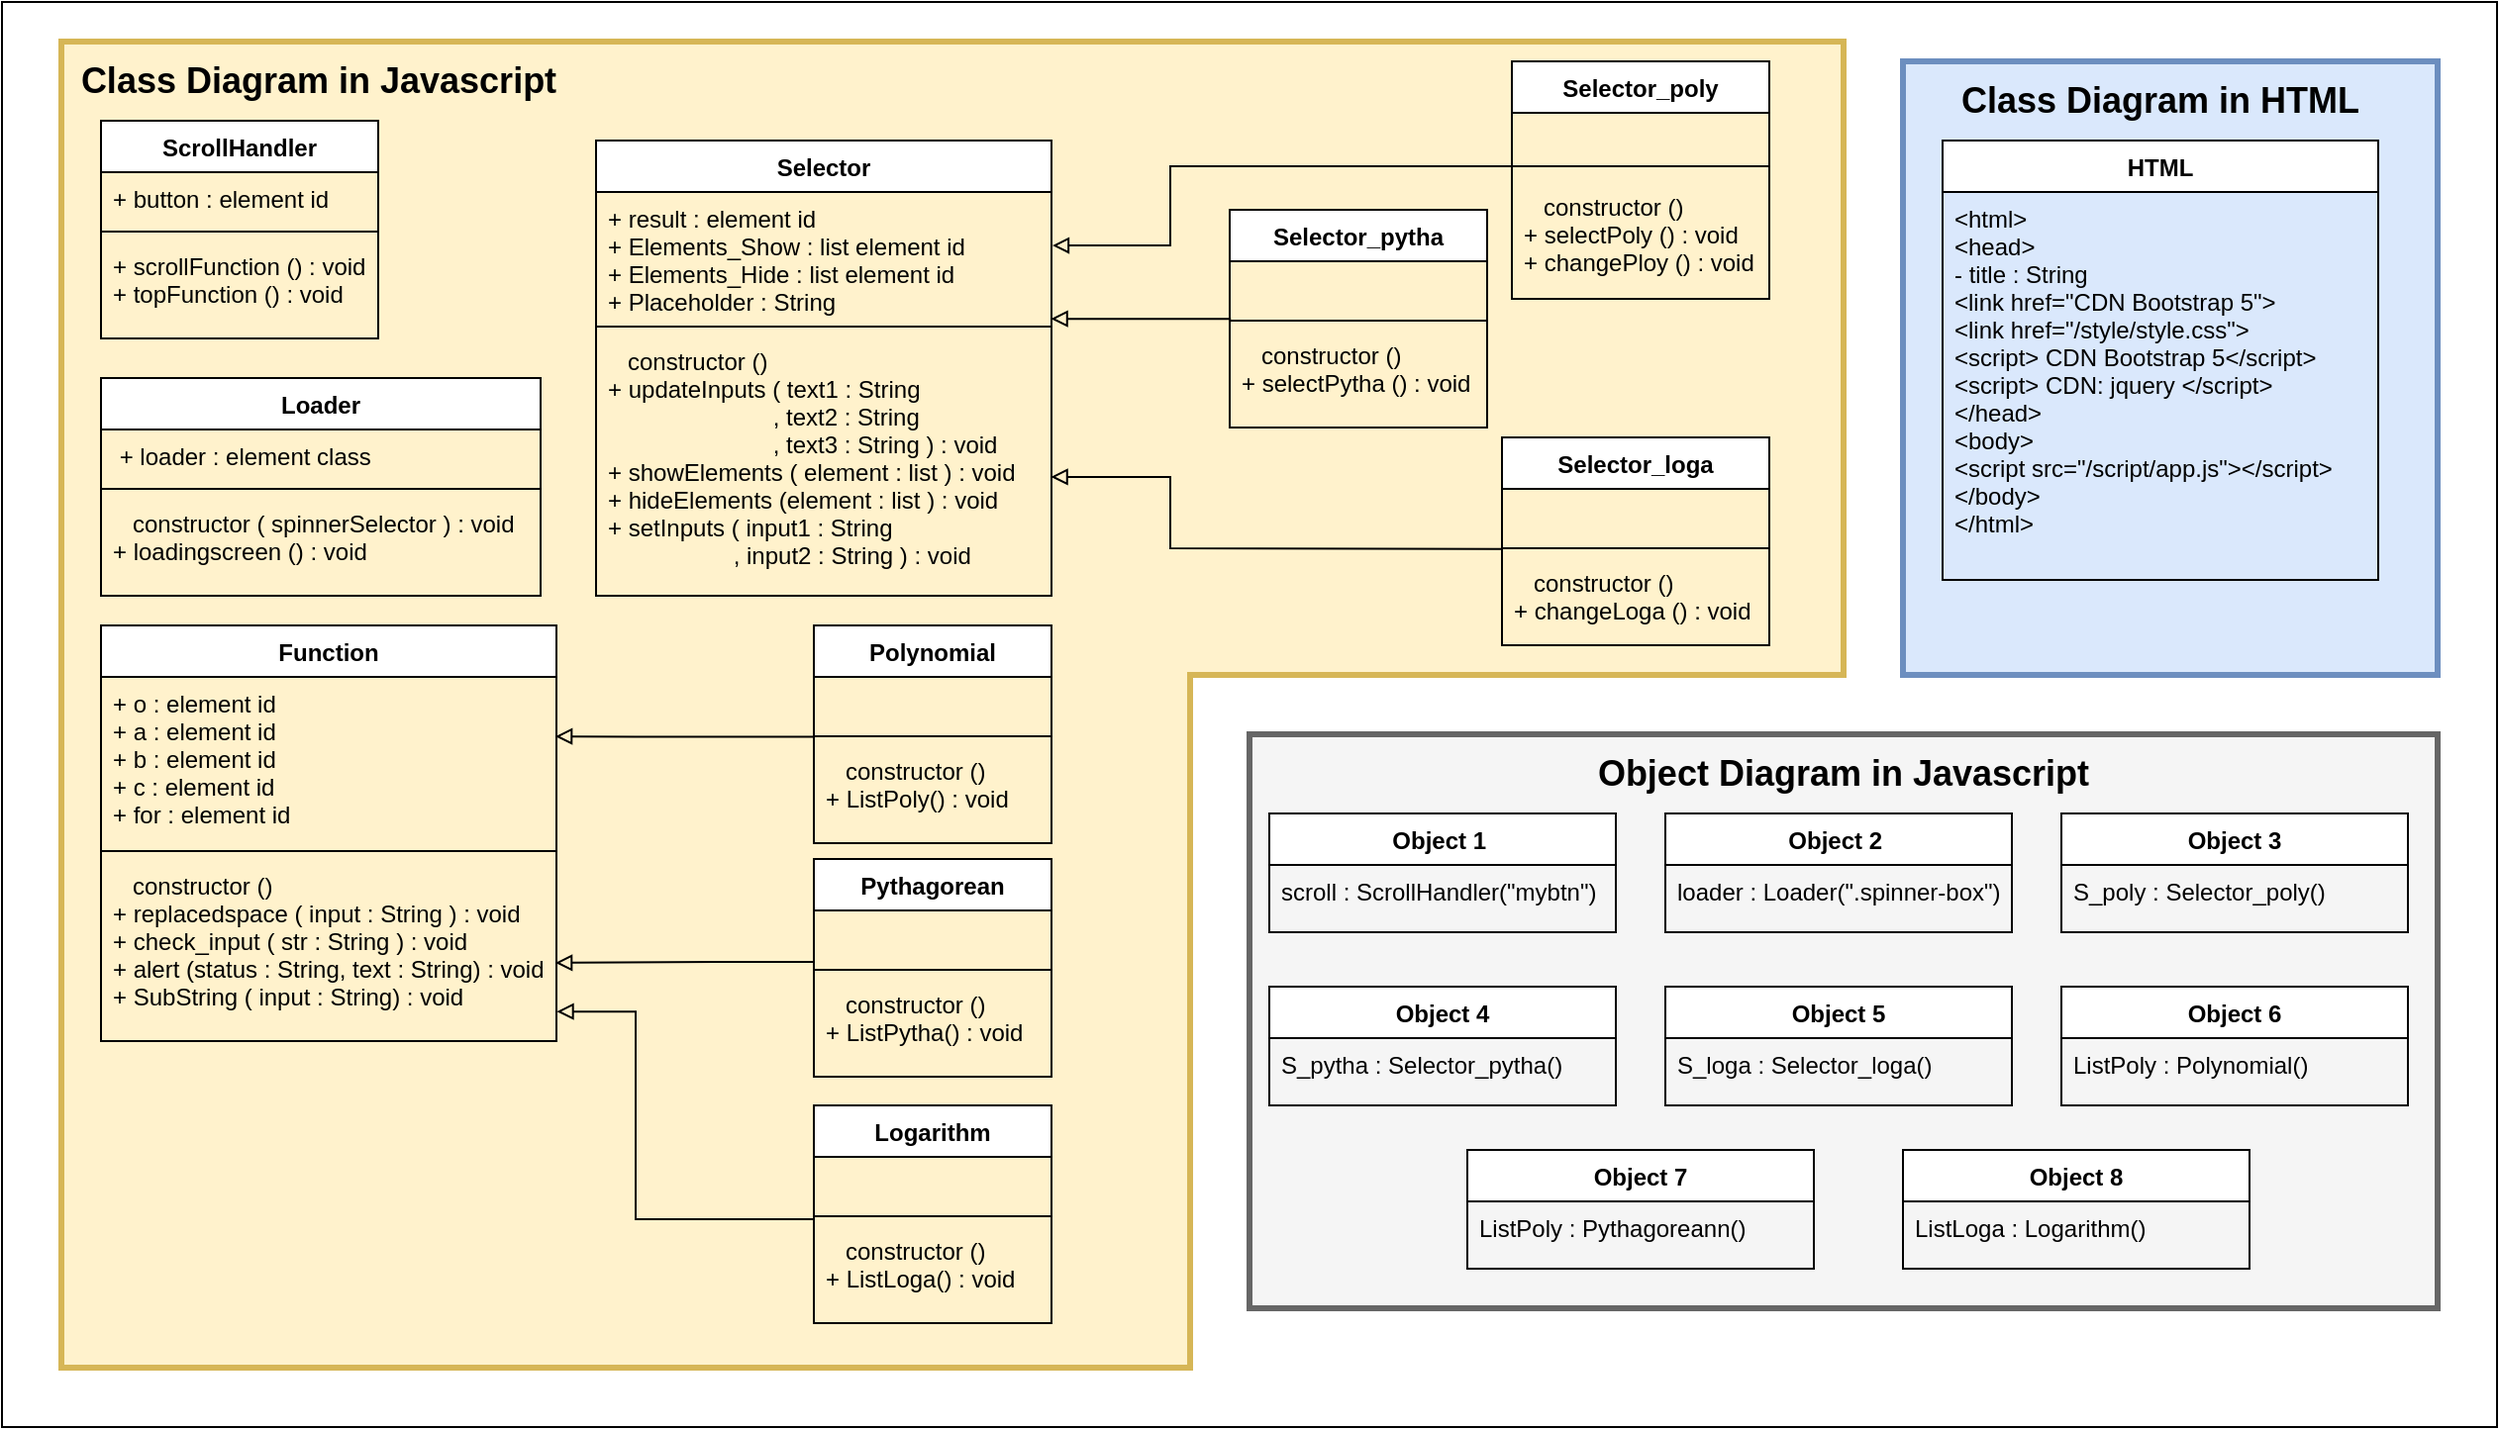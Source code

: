 <mxfile version="13.9.9" type="device"><diagram id="C5RBs43oDa-KdzZeNtuy" name="Page-1"><mxGraphModel dx="1577" dy="880" grid="1" gridSize="10" guides="1" tooltips="1" connect="1" arrows="1" fold="1" page="1" pageScale="1" pageWidth="827" pageHeight="1169" math="0" shadow="0"><root><mxCell id="WIyWlLk6GJQsqaUBKTNV-0"/><mxCell id="WIyWlLk6GJQsqaUBKTNV-1" parent="WIyWlLk6GJQsqaUBKTNV-0"/><mxCell id="XOc4Yu5gQh2VW8XAqwn8-54" value="" style="rounded=0;whiteSpace=wrap;html=1;fontSize=18;fontColor=none;" parent="WIyWlLk6GJQsqaUBKTNV-1" vertex="1"><mxGeometry x="70" y="60" width="1260" height="720" as="geometry"/></mxCell><mxCell id="RyYS79u3xOqbXIoqH8uF-29" value="" style="rounded=0;whiteSpace=wrap;html=1;fillColor=#fff2cc;strokeColor=#d6b656;strokeWidth=3;" vertex="1" parent="WIyWlLk6GJQsqaUBKTNV-1"><mxGeometry x="670" y="80" width="330" height="320" as="geometry"/></mxCell><mxCell id="XOc4Yu5gQh2VW8XAqwn8-45" value="" style="rounded=0;whiteSpace=wrap;html=1;fontSize=18;fillColor=#f5f5f5;strokeColor=#666666;fontColor=#333333;strokeWidth=3;perimeterSpacing=0;" parent="WIyWlLk6GJQsqaUBKTNV-1" vertex="1"><mxGeometry x="700" y="430" width="600" height="290" as="geometry"/></mxCell><mxCell id="XOc4Yu5gQh2VW8XAqwn8-42" value="" style="rounded=0;whiteSpace=wrap;html=1;fillColor=#fff2cc;strokeColor=#d6b656;strokeWidth=3;" parent="WIyWlLk6GJQsqaUBKTNV-1" vertex="1"><mxGeometry x="100" y="80" width="570" height="670" as="geometry"/></mxCell><mxCell id="zkfFHV4jXpPFQw0GAbJ--0" value="ScrollHandler" style="swimlane;fontStyle=1;align=center;verticalAlign=top;childLayout=stackLayout;horizontal=1;startSize=26;horizontalStack=0;resizeParent=1;resizeLast=0;collapsible=1;marginBottom=0;rounded=0;shadow=0;strokeWidth=1;" parent="WIyWlLk6GJQsqaUBKTNV-1" vertex="1"><mxGeometry x="120" y="120" width="140" height="110" as="geometry"><mxRectangle x="230" y="140" width="160" height="26" as="alternateBounds"/></mxGeometry></mxCell><mxCell id="zkfFHV4jXpPFQw0GAbJ--1" value="+ button : element id " style="text;align=left;verticalAlign=top;spacingLeft=4;spacingRight=4;overflow=hidden;rotatable=0;points=[[0,0.5],[1,0.5]];portConstraint=eastwest;" parent="zkfFHV4jXpPFQw0GAbJ--0" vertex="1"><mxGeometry y="26" width="140" height="26" as="geometry"/></mxCell><mxCell id="zkfFHV4jXpPFQw0GAbJ--4" value="" style="line;html=1;strokeWidth=1;align=left;verticalAlign=middle;spacingTop=-1;spacingLeft=3;spacingRight=3;rotatable=0;labelPosition=right;points=[];portConstraint=eastwest;" parent="zkfFHV4jXpPFQw0GAbJ--0" vertex="1"><mxGeometry y="52" width="140" height="8" as="geometry"/></mxCell><mxCell id="zkfFHV4jXpPFQw0GAbJ--5" value="+ scrollFunction () : void&#10;+ topFunction () : void" style="text;align=left;verticalAlign=top;spacingLeft=4;spacingRight=4;overflow=hidden;rotatable=0;points=[[0,0.5],[1,0.5]];portConstraint=eastwest;" parent="zkfFHV4jXpPFQw0GAbJ--0" vertex="1"><mxGeometry y="60" width="140" height="40" as="geometry"/></mxCell><mxCell id="zkfFHV4jXpPFQw0GAbJ--17" value="Loader" style="swimlane;fontStyle=1;align=center;verticalAlign=top;childLayout=stackLayout;horizontal=1;startSize=26;horizontalStack=0;resizeParent=1;resizeLast=0;collapsible=1;marginBottom=0;rounded=0;shadow=0;strokeWidth=1;" parent="WIyWlLk6GJQsqaUBKTNV-1" vertex="1"><mxGeometry x="120" y="250" width="222" height="110" as="geometry"><mxRectangle x="550" y="140" width="160" height="26" as="alternateBounds"/></mxGeometry></mxCell><mxCell id="zkfFHV4jXpPFQw0GAbJ--18" value=" + loader : element class" style="text;align=left;verticalAlign=top;spacingLeft=4;spacingRight=4;overflow=hidden;rotatable=0;points=[[0,0.5],[1,0.5]];portConstraint=eastwest;" parent="zkfFHV4jXpPFQw0GAbJ--17" vertex="1"><mxGeometry y="26" width="222" height="26" as="geometry"/></mxCell><mxCell id="zkfFHV4jXpPFQw0GAbJ--23" value="" style="line;html=1;strokeWidth=1;align=left;verticalAlign=middle;spacingTop=-1;spacingLeft=3;spacingRight=3;rotatable=0;labelPosition=right;points=[];portConstraint=eastwest;" parent="zkfFHV4jXpPFQw0GAbJ--17" vertex="1"><mxGeometry y="52" width="222" height="8" as="geometry"/></mxCell><mxCell id="zkfFHV4jXpPFQw0GAbJ--24" value="   constructor ( spinnerSelector ) : void&#10;+ loadingscreen () : void" style="text;align=left;verticalAlign=top;spacingLeft=4;spacingRight=4;overflow=hidden;rotatable=0;points=[[0,0.5],[1,0.5]];portConstraint=eastwest;" parent="zkfFHV4jXpPFQw0GAbJ--17" vertex="1"><mxGeometry y="60" width="222" height="40" as="geometry"/></mxCell><mxCell id="XOc4Yu5gQh2VW8XAqwn8-4" value="Selector" style="swimlane;fontStyle=1;align=center;verticalAlign=top;childLayout=stackLayout;horizontal=1;startSize=26;horizontalStack=0;resizeParent=1;resizeLast=0;collapsible=1;marginBottom=0;rounded=0;shadow=0;strokeWidth=1;" parent="WIyWlLk6GJQsqaUBKTNV-1" vertex="1"><mxGeometry x="370" y="130" width="230" height="230" as="geometry"><mxRectangle x="230" y="140" width="160" height="26" as="alternateBounds"/></mxGeometry></mxCell><mxCell id="XOc4Yu5gQh2VW8XAqwn8-5" value="+ result : element id &#10;+ Elements_Show : list element id&#10;+ Elements_Hide : list element id&#10;+ Placeholder : String" style="text;align=left;verticalAlign=top;spacingLeft=4;spacingRight=4;overflow=hidden;rotatable=0;points=[[0,0.5],[1,0.5]];portConstraint=eastwest;spacingTop=0;" parent="XOc4Yu5gQh2VW8XAqwn8-4" vertex="1"><mxGeometry y="26" width="230" height="64" as="geometry"/></mxCell><mxCell id="XOc4Yu5gQh2VW8XAqwn8-6" value="" style="line;html=1;strokeWidth=1;align=left;verticalAlign=middle;spacingTop=-1;spacingLeft=3;spacingRight=3;rotatable=0;labelPosition=right;points=[];portConstraint=eastwest;" parent="XOc4Yu5gQh2VW8XAqwn8-4" vertex="1"><mxGeometry y="90" width="230" height="8" as="geometry"/></mxCell><mxCell id="XOc4Yu5gQh2VW8XAqwn8-7" value="   constructor ()&#10;+ updateInputs ( text1 : String&#10;                         , text2 : String&#10;                         , text3 : String ) : void&#10;+ showElements ( element : list ) : void&#10;+ hideElements (element : list ) : void&#10;+ setInputs ( input1 : String&#10;                   , input2 : String ) : void&#10;" style="text;align=left;verticalAlign=top;spacingLeft=4;spacingRight=4;overflow=hidden;rotatable=0;points=[[0,0.5],[1,0.5]];portConstraint=eastwest;" parent="XOc4Yu5gQh2VW8XAqwn8-4" vertex="1"><mxGeometry y="98" width="230" height="122" as="geometry"/></mxCell><mxCell id="XOc4Yu5gQh2VW8XAqwn8-9" value="Selector_poly" style="swimlane;fontStyle=1;align=center;verticalAlign=top;childLayout=stackLayout;horizontal=1;startSize=26;horizontalStack=0;resizeParent=1;resizeLast=0;collapsible=1;marginBottom=0;rounded=0;shadow=0;strokeWidth=1;" parent="WIyWlLk6GJQsqaUBKTNV-1" vertex="1"><mxGeometry x="832.5" y="90" width="130" height="120" as="geometry"><mxRectangle x="230" y="140" width="160" height="26" as="alternateBounds"/></mxGeometry></mxCell><mxCell id="XOc4Yu5gQh2VW8XAqwn8-12" value="scrollFunction ()" style="text;align=left;verticalAlign=top;spacingLeft=4;spacingRight=4;overflow=hidden;rotatable=0;points=[[0,0.5],[1,0.5]];portConstraint=eastwest;noLabel=1;fontColor=none;" parent="XOc4Yu5gQh2VW8XAqwn8-9" vertex="1"><mxGeometry y="26" width="130" height="20" as="geometry"/></mxCell><mxCell id="XOc4Yu5gQh2VW8XAqwn8-11" value="" style="line;html=1;strokeWidth=1;align=left;verticalAlign=middle;spacingTop=-1;spacingLeft=3;spacingRight=3;rotatable=0;labelPosition=right;points=[];portConstraint=eastwest;" parent="XOc4Yu5gQh2VW8XAqwn8-9" vertex="1"><mxGeometry y="46" width="130" height="14" as="geometry"/></mxCell><mxCell id="XOc4Yu5gQh2VW8XAqwn8-13" value="   constructor ()&#10;+ selectPoly () : void&#10;+ changePloy () : void" style="text;align=left;verticalAlign=top;spacingLeft=4;spacingRight=4;overflow=hidden;rotatable=0;points=[[0,0.5],[1,0.5]];portConstraint=eastwest;" parent="XOc4Yu5gQh2VW8XAqwn8-9" vertex="1"><mxGeometry y="60" width="130" height="50" as="geometry"/></mxCell><mxCell id="XOc4Yu5gQh2VW8XAqwn8-14" value="Selector_pytha" style="swimlane;fontStyle=1;align=center;verticalAlign=top;childLayout=stackLayout;horizontal=1;startSize=26;horizontalStack=0;resizeParent=1;resizeLast=0;collapsible=1;marginBottom=0;rounded=0;shadow=0;strokeWidth=1;" parent="WIyWlLk6GJQsqaUBKTNV-1" vertex="1"><mxGeometry x="690" y="165" width="130" height="110" as="geometry"><mxRectangle x="230" y="140" width="160" height="26" as="alternateBounds"/></mxGeometry></mxCell><mxCell id="XOc4Yu5gQh2VW8XAqwn8-15" value="+ button : element id " style="text;align=left;verticalAlign=top;spacingLeft=4;spacingRight=4;overflow=hidden;rotatable=0;points=[[0,0.5],[1,0.5]];portConstraint=eastwest;noLabel=1;fontColor=none;" parent="XOc4Yu5gQh2VW8XAqwn8-14" vertex="1"><mxGeometry y="26" width="130" height="26" as="geometry"/></mxCell><mxCell id="XOc4Yu5gQh2VW8XAqwn8-16" value="" style="line;html=1;strokeWidth=1;align=left;verticalAlign=middle;spacingTop=-1;spacingLeft=3;spacingRight=3;rotatable=0;labelPosition=right;points=[];portConstraint=eastwest;" parent="XOc4Yu5gQh2VW8XAqwn8-14" vertex="1"><mxGeometry y="52" width="130" height="8" as="geometry"/></mxCell><mxCell id="XOc4Yu5gQh2VW8XAqwn8-17" value="   constructor ()&#10;+ selectPytha () : void&#10;" style="text;align=left;verticalAlign=top;spacingLeft=4;spacingRight=4;overflow=hidden;rotatable=0;points=[[0,0.5],[1,0.5]];portConstraint=eastwest;" parent="XOc4Yu5gQh2VW8XAqwn8-14" vertex="1"><mxGeometry y="60" width="130" height="40" as="geometry"/></mxCell><mxCell id="XOc4Yu5gQh2VW8XAqwn8-19" value="Selector_loga" style="swimlane;fontStyle=1;align=center;verticalAlign=top;childLayout=stackLayout;horizontal=1;startSize=26;horizontalStack=0;resizeParent=1;resizeLast=0;collapsible=1;marginBottom=0;rounded=0;shadow=0;strokeWidth=1;" parent="WIyWlLk6GJQsqaUBKTNV-1" vertex="1"><mxGeometry x="827.5" y="280" width="135" height="105" as="geometry"><mxRectangle x="230" y="140" width="160" height="26" as="alternateBounds"/></mxGeometry></mxCell><mxCell id="XOc4Yu5gQh2VW8XAqwn8-20" value="+ button : element id " style="text;align=left;verticalAlign=top;spacingLeft=4;spacingRight=4;overflow=hidden;rotatable=0;points=[[0,0.5],[1,0.5]];portConstraint=eastwest;noLabel=1;fontColor=none;" parent="XOc4Yu5gQh2VW8XAqwn8-19" vertex="1"><mxGeometry y="26" width="135" height="26" as="geometry"/></mxCell><mxCell id="XOc4Yu5gQh2VW8XAqwn8-21" value="" style="line;html=1;strokeWidth=1;align=left;verticalAlign=middle;spacingTop=-1;spacingLeft=3;spacingRight=3;rotatable=0;labelPosition=right;points=[];portConstraint=eastwest;" parent="XOc4Yu5gQh2VW8XAqwn8-19" vertex="1"><mxGeometry y="52" width="135" height="8" as="geometry"/></mxCell><mxCell id="XOc4Yu5gQh2VW8XAqwn8-22" value="   constructor ()&#10;+ changeLoga () : void" style="text;align=left;verticalAlign=top;spacingLeft=4;spacingRight=4;overflow=hidden;rotatable=0;points=[[0,0.5],[1,0.5]];portConstraint=eastwest;" parent="XOc4Yu5gQh2VW8XAqwn8-19" vertex="1"><mxGeometry y="60" width="135" height="40" as="geometry"/></mxCell><mxCell id="XOc4Yu5gQh2VW8XAqwn8-30" value="Object 1 " style="swimlane;fontStyle=1;align=center;verticalAlign=top;childLayout=stackLayout;horizontal=1;startSize=26;horizontalStack=0;resizeParent=1;resizeLast=0;collapsible=1;marginBottom=0;rounded=0;shadow=0;strokeWidth=1;" parent="WIyWlLk6GJQsqaUBKTNV-1" vertex="1"><mxGeometry x="710" y="470" width="175" height="60" as="geometry"><mxRectangle x="230" y="140" width="160" height="26" as="alternateBounds"/></mxGeometry></mxCell><mxCell id="XOc4Yu5gQh2VW8XAqwn8-33" value="scroll : ScrollHandler(&quot;mybtn&quot;)" style="text;align=left;verticalAlign=top;spacingLeft=4;spacingRight=4;overflow=hidden;rotatable=0;points=[[0,0.5],[1,0.5]];portConstraint=eastwest;" parent="XOc4Yu5gQh2VW8XAqwn8-30" vertex="1"><mxGeometry y="26" width="175" height="34" as="geometry"/></mxCell><mxCell id="XOc4Yu5gQh2VW8XAqwn8-34" value="Object 2 " style="swimlane;fontStyle=1;align=center;verticalAlign=top;childLayout=stackLayout;horizontal=1;startSize=26;horizontalStack=0;resizeParent=1;resizeLast=0;collapsible=1;marginBottom=0;rounded=0;shadow=0;strokeWidth=1;" parent="WIyWlLk6GJQsqaUBKTNV-1" vertex="1"><mxGeometry x="910" y="470" width="175" height="60" as="geometry"><mxRectangle x="230" y="140" width="160" height="26" as="alternateBounds"/></mxGeometry></mxCell><mxCell id="XOc4Yu5gQh2VW8XAqwn8-35" value="loader : Loader(&quot;.spinner-box&quot;)" style="text;align=left;verticalAlign=top;spacingLeft=4;spacingRight=4;overflow=hidden;rotatable=0;points=[[0,0.5],[1,0.5]];portConstraint=eastwest;" parent="XOc4Yu5gQh2VW8XAqwn8-34" vertex="1"><mxGeometry y="26" width="175" height="34" as="geometry"/></mxCell><mxCell id="XOc4Yu5gQh2VW8XAqwn8-36" value="Object 3" style="swimlane;fontStyle=1;align=center;verticalAlign=top;childLayout=stackLayout;horizontal=1;startSize=26;horizontalStack=0;resizeParent=1;resizeLast=0;collapsible=1;marginBottom=0;rounded=0;shadow=0;strokeWidth=1;" parent="WIyWlLk6GJQsqaUBKTNV-1" vertex="1"><mxGeometry x="1110" y="470" width="175" height="60" as="geometry"><mxRectangle x="230" y="140" width="160" height="26" as="alternateBounds"/></mxGeometry></mxCell><mxCell id="XOc4Yu5gQh2VW8XAqwn8-37" value="S_poly : Selector_poly()" style="text;align=left;verticalAlign=top;spacingLeft=4;spacingRight=4;overflow=hidden;rotatable=0;points=[[0,0.5],[1,0.5]];portConstraint=eastwest;" parent="XOc4Yu5gQh2VW8XAqwn8-36" vertex="1"><mxGeometry y="26" width="175" height="34" as="geometry"/></mxCell><mxCell id="XOc4Yu5gQh2VW8XAqwn8-38" value="Object 4" style="swimlane;fontStyle=1;align=center;verticalAlign=top;childLayout=stackLayout;horizontal=1;startSize=26;horizontalStack=0;resizeParent=1;resizeLast=0;collapsible=1;marginBottom=0;rounded=0;shadow=0;strokeWidth=1;" parent="WIyWlLk6GJQsqaUBKTNV-1" vertex="1"><mxGeometry x="710" y="557.5" width="175" height="60" as="geometry"><mxRectangle x="230" y="140" width="160" height="26" as="alternateBounds"/></mxGeometry></mxCell><mxCell id="XOc4Yu5gQh2VW8XAqwn8-39" value="S_pytha : Selector_pytha()" style="text;align=left;verticalAlign=top;spacingLeft=4;spacingRight=4;overflow=hidden;rotatable=0;points=[[0,0.5],[1,0.5]];portConstraint=eastwest;" parent="XOc4Yu5gQh2VW8XAqwn8-38" vertex="1"><mxGeometry y="26" width="175" height="34" as="geometry"/></mxCell><mxCell id="XOc4Yu5gQh2VW8XAqwn8-40" value="Object 5" style="swimlane;fontStyle=1;align=center;verticalAlign=top;childLayout=stackLayout;horizontal=1;startSize=26;horizontalStack=0;resizeParent=1;resizeLast=0;collapsible=1;marginBottom=0;rounded=0;shadow=0;strokeWidth=1;" parent="WIyWlLk6GJQsqaUBKTNV-1" vertex="1"><mxGeometry x="910" y="557.5" width="175" height="60" as="geometry"><mxRectangle x="230" y="140" width="160" height="26" as="alternateBounds"/></mxGeometry></mxCell><mxCell id="XOc4Yu5gQh2VW8XAqwn8-41" value="S_loga : Selector_loga()" style="text;align=left;verticalAlign=top;spacingLeft=4;spacingRight=4;overflow=hidden;rotatable=0;points=[[0,0.5],[1,0.5]];portConstraint=eastwest;" parent="XOc4Yu5gQh2VW8XAqwn8-40" vertex="1"><mxGeometry y="26" width="175" height="34" as="geometry"/></mxCell><mxCell id="XOc4Yu5gQh2VW8XAqwn8-44" value="Class Diagram in Javascript" style="text;html=1;strokeColor=none;fillColor=none;align=center;verticalAlign=middle;whiteSpace=wrap;rounded=0;fontColor=none;fontStyle=1;fontSize=18;" parent="WIyWlLk6GJQsqaUBKTNV-1" vertex="1"><mxGeometry x="100" y="90" width="260" height="20" as="geometry"/></mxCell><mxCell id="XOc4Yu5gQh2VW8XAqwn8-46" value="Object Diagram in Javascript" style="text;html=1;strokeColor=none;fillColor=none;align=center;verticalAlign=middle;whiteSpace=wrap;rounded=0;fontSize=18;fontColor=none;fontStyle=1" parent="WIyWlLk6GJQsqaUBKTNV-1" vertex="1"><mxGeometry x="855" y="440" width="290" height="20" as="geometry"/></mxCell><mxCell id="XOc4Yu5gQh2VW8XAqwn8-47" value="" style="rounded=0;whiteSpace=wrap;html=1;fillColor=#dae8fc;strokeColor=#6c8ebf;strokeWidth=3;" parent="WIyWlLk6GJQsqaUBKTNV-1" vertex="1"><mxGeometry x="1030" y="90" width="270" height="310" as="geometry"/></mxCell><mxCell id="XOc4Yu5gQh2VW8XAqwn8-48" value="HTML" style="swimlane;fontStyle=1;align=center;verticalAlign=top;childLayout=stackLayout;horizontal=1;startSize=26;horizontalStack=0;resizeParent=1;resizeLast=0;collapsible=1;marginBottom=0;rounded=0;shadow=0;strokeWidth=1;" parent="WIyWlLk6GJQsqaUBKTNV-1" vertex="1"><mxGeometry x="1050" y="130" width="220" height="222" as="geometry"><mxRectangle x="230" y="140" width="160" height="26" as="alternateBounds"/></mxGeometry></mxCell><mxCell id="XOc4Yu5gQh2VW8XAqwn8-49" value="&lt;html&gt;&#10;&lt;head&gt;&#10;- title : String&#10;&lt;link href=&quot;CDN Bootstrap 5&quot;&gt;&#10;&lt;link href=&quot;/style/style.css&quot;&gt;&#10;&lt;script&gt; CDN Bootstrap 5&lt;/script&gt;&#10;&lt;script&gt; CDN: jquery &lt;/script&gt;&#10;&lt;/head&gt; &#10;&lt;body&gt;&#10;&lt;script src=&quot;/script/app.js&quot;&gt;&lt;/script&gt;&#10;&lt;/body&gt; &#10;&lt;/html&gt;" style="text;align=left;verticalAlign=top;spacingLeft=4;spacingRight=4;overflow=hidden;rotatable=0;points=[[0,0.5],[1,0.5]];portConstraint=eastwest;" parent="XOc4Yu5gQh2VW8XAqwn8-48" vertex="1"><mxGeometry y="26" width="220" height="184" as="geometry"/></mxCell><mxCell id="XOc4Yu5gQh2VW8XAqwn8-53" value="Class Diagram in HTML" style="text;html=1;strokeColor=none;fillColor=none;align=center;verticalAlign=middle;whiteSpace=wrap;rounded=0;fontColor=none;fontStyle=1;fontSize=18;" parent="WIyWlLk6GJQsqaUBKTNV-1" vertex="1"><mxGeometry x="1030" y="100" width="260" height="20" as="geometry"/></mxCell><mxCell id="4BME741z0ffswZZyLdJ9-0" value="Function" style="swimlane;fontStyle=1;align=center;verticalAlign=top;childLayout=stackLayout;horizontal=1;startSize=26;horizontalStack=0;resizeParent=1;resizeLast=0;collapsible=1;marginBottom=0;rounded=0;shadow=0;strokeWidth=1;" parent="WIyWlLk6GJQsqaUBKTNV-1" vertex="1"><mxGeometry x="120" y="375" width="230" height="210" as="geometry"><mxRectangle x="230" y="140" width="160" height="26" as="alternateBounds"/></mxGeometry></mxCell><mxCell id="4BME741z0ffswZZyLdJ9-1" value="+ o : element id &#10;+ a : element id &#10;+ b : element id &#10;+ c : element id &#10;+ for : element id" style="text;align=left;verticalAlign=top;spacingLeft=4;spacingRight=4;overflow=hidden;rotatable=0;points=[[0,0.5],[1,0.5]];portConstraint=eastwest;spacingTop=0;" parent="4BME741z0ffswZZyLdJ9-0" vertex="1"><mxGeometry y="26" width="230" height="84" as="geometry"/></mxCell><mxCell id="4BME741z0ffswZZyLdJ9-2" value="" style="line;html=1;strokeWidth=1;align=left;verticalAlign=middle;spacingTop=-1;spacingLeft=3;spacingRight=3;rotatable=0;labelPosition=right;points=[];portConstraint=eastwest;" parent="4BME741z0ffswZZyLdJ9-0" vertex="1"><mxGeometry y="110" width="230" height="8" as="geometry"/></mxCell><mxCell id="4BME741z0ffswZZyLdJ9-3" value="   constructor ()&#10;+ replacedspace ( input : String ) : void&#10;+ check_input ( str : String ) : void&#10;+ alert (status : String, text : String) : void&#10;+ SubString ( input : String) : void&#10;" style="text;align=left;verticalAlign=top;spacingLeft=4;spacingRight=4;overflow=hidden;rotatable=0;points=[[0,0.5],[1,0.5]];portConstraint=eastwest;" parent="4BME741z0ffswZZyLdJ9-0" vertex="1"><mxGeometry y="118" width="230" height="92" as="geometry"/></mxCell><mxCell id="RyYS79u3xOqbXIoqH8uF-0" value="Polynomial" style="swimlane;fontStyle=1;align=center;verticalAlign=top;childLayout=stackLayout;horizontal=1;startSize=26;horizontalStack=0;resizeParent=1;resizeLast=0;collapsible=1;marginBottom=0;rounded=0;shadow=0;strokeWidth=1;" vertex="1" parent="WIyWlLk6GJQsqaUBKTNV-1"><mxGeometry x="480" y="375" width="120" height="110" as="geometry"><mxRectangle x="230" y="140" width="160" height="26" as="alternateBounds"/></mxGeometry></mxCell><mxCell id="RyYS79u3xOqbXIoqH8uF-1" value="+ button : element id " style="text;align=left;verticalAlign=top;spacingLeft=4;spacingRight=4;overflow=hidden;rotatable=0;points=[[0,0.5],[1,0.5]];portConstraint=eastwest;noLabel=1;fontColor=none;" vertex="1" parent="RyYS79u3xOqbXIoqH8uF-0"><mxGeometry y="26" width="120" height="26" as="geometry"/></mxCell><mxCell id="RyYS79u3xOqbXIoqH8uF-2" value="" style="line;html=1;strokeWidth=1;align=left;verticalAlign=middle;spacingTop=-1;spacingLeft=3;spacingRight=3;rotatable=0;labelPosition=right;points=[];portConstraint=eastwest;" vertex="1" parent="RyYS79u3xOqbXIoqH8uF-0"><mxGeometry y="52" width="120" height="8" as="geometry"/></mxCell><mxCell id="RyYS79u3xOqbXIoqH8uF-3" value="   constructor ()&#10;+ ListPoly() : void" style="text;align=left;verticalAlign=top;spacingLeft=4;spacingRight=4;overflow=hidden;rotatable=0;points=[[0,0.5],[1,0.5]];portConstraint=eastwest;" vertex="1" parent="RyYS79u3xOqbXIoqH8uF-0"><mxGeometry y="60" width="120" height="50" as="geometry"/></mxCell><mxCell id="RyYS79u3xOqbXIoqH8uF-4" value="Pythagorean" style="swimlane;fontStyle=1;align=center;verticalAlign=top;childLayout=stackLayout;horizontal=1;startSize=26;horizontalStack=0;resizeParent=1;resizeLast=0;collapsible=1;marginBottom=0;rounded=0;shadow=0;strokeWidth=1;" vertex="1" parent="WIyWlLk6GJQsqaUBKTNV-1"><mxGeometry x="480" y="493" width="120" height="110" as="geometry"><mxRectangle x="230" y="140" width="160" height="26" as="alternateBounds"/></mxGeometry></mxCell><mxCell id="RyYS79u3xOqbXIoqH8uF-5" value="+ button : element id " style="text;align=left;verticalAlign=top;spacingLeft=4;spacingRight=4;overflow=hidden;rotatable=0;points=[[0,0.5],[1,0.5]];portConstraint=eastwest;noLabel=1;fontColor=none;" vertex="1" parent="RyYS79u3xOqbXIoqH8uF-4"><mxGeometry y="26" width="120" height="26" as="geometry"/></mxCell><mxCell id="RyYS79u3xOqbXIoqH8uF-6" value="" style="line;html=1;strokeWidth=1;align=left;verticalAlign=middle;spacingTop=-1;spacingLeft=3;spacingRight=3;rotatable=0;labelPosition=right;points=[];portConstraint=eastwest;" vertex="1" parent="RyYS79u3xOqbXIoqH8uF-4"><mxGeometry y="52" width="120" height="8" as="geometry"/></mxCell><mxCell id="RyYS79u3xOqbXIoqH8uF-7" value="   constructor ()&#10;+ ListPytha() : void" style="text;align=left;verticalAlign=top;spacingLeft=4;spacingRight=4;overflow=hidden;rotatable=0;points=[[0,0.5],[1,0.5]];portConstraint=eastwest;" vertex="1" parent="RyYS79u3xOqbXIoqH8uF-4"><mxGeometry y="60" width="120" height="50" as="geometry"/></mxCell><mxCell id="RyYS79u3xOqbXIoqH8uF-8" value="Logarithm" style="swimlane;fontStyle=1;align=center;verticalAlign=top;childLayout=stackLayout;horizontal=1;startSize=26;horizontalStack=0;resizeParent=1;resizeLast=0;collapsible=1;marginBottom=0;rounded=0;shadow=0;strokeWidth=1;" vertex="1" parent="WIyWlLk6GJQsqaUBKTNV-1"><mxGeometry x="480" y="617.5" width="120" height="110" as="geometry"><mxRectangle x="230" y="140" width="160" height="26" as="alternateBounds"/></mxGeometry></mxCell><mxCell id="RyYS79u3xOqbXIoqH8uF-9" value="+ button : element id " style="text;align=left;verticalAlign=top;spacingLeft=4;spacingRight=4;overflow=hidden;rotatable=0;points=[[0,0.5],[1,0.5]];portConstraint=eastwest;noLabel=1;fontColor=none;" vertex="1" parent="RyYS79u3xOqbXIoqH8uF-8"><mxGeometry y="26" width="120" height="26" as="geometry"/></mxCell><mxCell id="RyYS79u3xOqbXIoqH8uF-10" value="" style="line;html=1;strokeWidth=1;align=left;verticalAlign=middle;spacingTop=-1;spacingLeft=3;spacingRight=3;rotatable=0;labelPosition=right;points=[];portConstraint=eastwest;" vertex="1" parent="RyYS79u3xOqbXIoqH8uF-8"><mxGeometry y="52" width="120" height="8" as="geometry"/></mxCell><mxCell id="RyYS79u3xOqbXIoqH8uF-11" value="   constructor ()&#10;+ ListLoga() : void" style="text;align=left;verticalAlign=top;spacingLeft=4;spacingRight=4;overflow=hidden;rotatable=0;points=[[0,0.5],[1,0.5]];portConstraint=eastwest;" vertex="1" parent="RyYS79u3xOqbXIoqH8uF-8"><mxGeometry y="60" width="120" height="50" as="geometry"/></mxCell><mxCell id="RyYS79u3xOqbXIoqH8uF-12" value="Object 6" style="swimlane;fontStyle=1;align=center;verticalAlign=top;childLayout=stackLayout;horizontal=1;startSize=26;horizontalStack=0;resizeParent=1;resizeLast=0;collapsible=1;marginBottom=0;rounded=0;shadow=0;strokeWidth=1;" vertex="1" parent="WIyWlLk6GJQsqaUBKTNV-1"><mxGeometry x="1110" y="557.5" width="175" height="60" as="geometry"><mxRectangle x="230" y="140" width="160" height="26" as="alternateBounds"/></mxGeometry></mxCell><mxCell id="RyYS79u3xOqbXIoqH8uF-13" value="ListPoly : Polynomial()" style="text;align=left;verticalAlign=top;spacingLeft=4;spacingRight=4;overflow=hidden;rotatable=0;points=[[0,0.5],[1,0.5]];portConstraint=eastwest;" vertex="1" parent="RyYS79u3xOqbXIoqH8uF-12"><mxGeometry y="26" width="175" height="34" as="geometry"/></mxCell><mxCell id="RyYS79u3xOqbXIoqH8uF-14" value="Object 7" style="swimlane;fontStyle=1;align=center;verticalAlign=top;childLayout=stackLayout;horizontal=1;startSize=26;horizontalStack=0;resizeParent=1;resizeLast=0;collapsible=1;marginBottom=0;rounded=0;shadow=0;strokeWidth=1;" vertex="1" parent="WIyWlLk6GJQsqaUBKTNV-1"><mxGeometry x="810" y="640" width="175" height="60" as="geometry"><mxRectangle x="230" y="140" width="160" height="26" as="alternateBounds"/></mxGeometry></mxCell><mxCell id="RyYS79u3xOqbXIoqH8uF-15" value="ListPoly : Pythagoreann()" style="text;align=left;verticalAlign=top;spacingLeft=4;spacingRight=4;overflow=hidden;rotatable=0;points=[[0,0.5],[1,0.5]];portConstraint=eastwest;" vertex="1" parent="RyYS79u3xOqbXIoqH8uF-14"><mxGeometry y="26" width="175" height="34" as="geometry"/></mxCell><mxCell id="RyYS79u3xOqbXIoqH8uF-16" value="Object 8" style="swimlane;fontStyle=1;align=center;verticalAlign=top;childLayout=stackLayout;horizontal=1;startSize=26;horizontalStack=0;resizeParent=1;resizeLast=0;collapsible=1;marginBottom=0;rounded=0;shadow=0;strokeWidth=1;" vertex="1" parent="WIyWlLk6GJQsqaUBKTNV-1"><mxGeometry x="1030" y="640" width="175" height="60" as="geometry"><mxRectangle x="230" y="140" width="160" height="26" as="alternateBounds"/></mxGeometry></mxCell><mxCell id="RyYS79u3xOqbXIoqH8uF-17" value="ListLoga : Logarithm()" style="text;align=left;verticalAlign=top;spacingLeft=4;spacingRight=4;overflow=hidden;rotatable=0;points=[[0,0.5],[1,0.5]];portConstraint=eastwest;" vertex="1" parent="RyYS79u3xOqbXIoqH8uF-16"><mxGeometry y="26" width="175" height="34" as="geometry"/></mxCell><mxCell id="RyYS79u3xOqbXIoqH8uF-20" style="edgeStyle=orthogonalEdgeStyle;rounded=0;orthogonalLoop=1;jettySize=auto;html=1;fontColor=none;endArrow=block;endFill=0;entryX=0.998;entryY=0.358;entryDx=0;entryDy=0;exitX=0;exitY=1.163;exitDx=0;exitDy=0;exitPerimeter=0;entryPerimeter=0;" edge="1" parent="WIyWlLk6GJQsqaUBKTNV-1" source="RyYS79u3xOqbXIoqH8uF-1" target="4BME741z0ffswZZyLdJ9-1"><mxGeometry relative="1" as="geometry"><mxPoint x="370.0" y="559.97" as="targetPoint"/><Array as="points"><mxPoint x="390" y="431"/><mxPoint x="360" y="431"/></Array><mxPoint x="602.73" y="568.99" as="sourcePoint"/></mxGeometry></mxCell><mxCell id="RyYS79u3xOqbXIoqH8uF-23" style="edgeStyle=orthogonalEdgeStyle;rounded=0;orthogonalLoop=1;jettySize=auto;html=1;endArrow=block;endFill=0;exitX=0;exitY=0.5;exitDx=0;exitDy=0;entryX=0.998;entryY=0.57;entryDx=0;entryDy=0;entryPerimeter=0;" edge="1" parent="WIyWlLk6GJQsqaUBKTNV-1" source="RyYS79u3xOqbXIoqH8uF-4" target="4BME741z0ffswZZyLdJ9-3"><mxGeometry relative="1" as="geometry"><mxPoint x="330" y="585" as="targetPoint"/><mxPoint x="330" y="620" as="sourcePoint"/><Array as="points"><mxPoint x="480" y="545"/><mxPoint x="430" y="545"/></Array></mxGeometry></mxCell><mxCell id="RyYS79u3xOqbXIoqH8uF-24" style="edgeStyle=orthogonalEdgeStyle;rounded=0;orthogonalLoop=1;jettySize=auto;html=1;endArrow=block;endFill=0;exitX=0;exitY=0.5;exitDx=0;exitDy=0;entryX=1.001;entryY=0.838;entryDx=0;entryDy=0;entryPerimeter=0;" edge="1" parent="WIyWlLk6GJQsqaUBKTNV-1" source="RyYS79u3xOqbXIoqH8uF-8" target="4BME741z0ffswZZyLdJ9-3"><mxGeometry relative="1" as="geometry"><mxPoint x="180" y="620" as="sourcePoint"/><Array as="points"><mxPoint x="390" y="675"/><mxPoint x="390" y="570"/></Array></mxGeometry></mxCell><mxCell id="RyYS79u3xOqbXIoqH8uF-30" value="" style="rounded=0;whiteSpace=wrap;html=1;fillColor=#fff2cc;strokeWidth=3;strokeColor=none;" vertex="1" parent="WIyWlLk6GJQsqaUBKTNV-1"><mxGeometry x="660" y="81.5" width="20" height="317" as="geometry"/></mxCell><mxCell id="XOc4Yu5gQh2VW8XAqwn8-28" style="edgeStyle=orthogonalEdgeStyle;rounded=0;orthogonalLoop=1;jettySize=auto;html=1;fontColor=none;endArrow=block;endFill=0;entryX=0.999;entryY=0.59;entryDx=0;entryDy=0;entryPerimeter=0;exitX=0.002;exitY=0.553;exitDx=0;exitDy=0;exitPerimeter=0;" parent="WIyWlLk6GJQsqaUBKTNV-1" source="XOc4Yu5gQh2VW8XAqwn8-21" target="XOc4Yu5gQh2VW8XAqwn8-7" edge="1"><mxGeometry relative="1" as="geometry"><mxPoint x="400" y="440" as="targetPoint"/><Array as="points"><mxPoint x="823" y="336"/><mxPoint x="660" y="336"/><mxPoint x="660" y="300"/></Array><mxPoint x="823" y="340" as="sourcePoint"/></mxGeometry></mxCell><mxCell id="XOc4Yu5gQh2VW8XAqwn8-27" style="edgeStyle=orthogonalEdgeStyle;rounded=0;orthogonalLoop=1;jettySize=auto;html=1;entryX=0.999;entryY=-0.065;entryDx=0;entryDy=0;entryPerimeter=0;fontColor=none;endArrow=block;endFill=0;exitX=0.001;exitY=0.6;exitDx=0;exitDy=0;exitPerimeter=0;" parent="WIyWlLk6GJQsqaUBKTNV-1" source="XOc4Yu5gQh2VW8XAqwn8-16" target="XOc4Yu5gQh2VW8XAqwn8-7" edge="1"><mxGeometry relative="1" as="geometry"><Array as="points"><mxPoint x="690" y="220"/></Array></mxGeometry></mxCell><mxCell id="XOc4Yu5gQh2VW8XAqwn8-26" style="edgeStyle=orthogonalEdgeStyle;rounded=0;orthogonalLoop=1;jettySize=auto;html=1;fontColor=none;endArrow=block;endFill=0;entryX=1.002;entryY=0.422;entryDx=0;entryDy=0;entryPerimeter=0;" parent="WIyWlLk6GJQsqaUBKTNV-1" source="XOc4Yu5gQh2VW8XAqwn8-11" target="XOc4Yu5gQh2VW8XAqwn8-5" edge="1"><mxGeometry relative="1" as="geometry"><mxPoint x="390" y="323" as="targetPoint"/><Array as="points"><mxPoint x="660" y="143"/><mxPoint x="660" y="183"/></Array></mxGeometry></mxCell></root></mxGraphModel></diagram></mxfile>